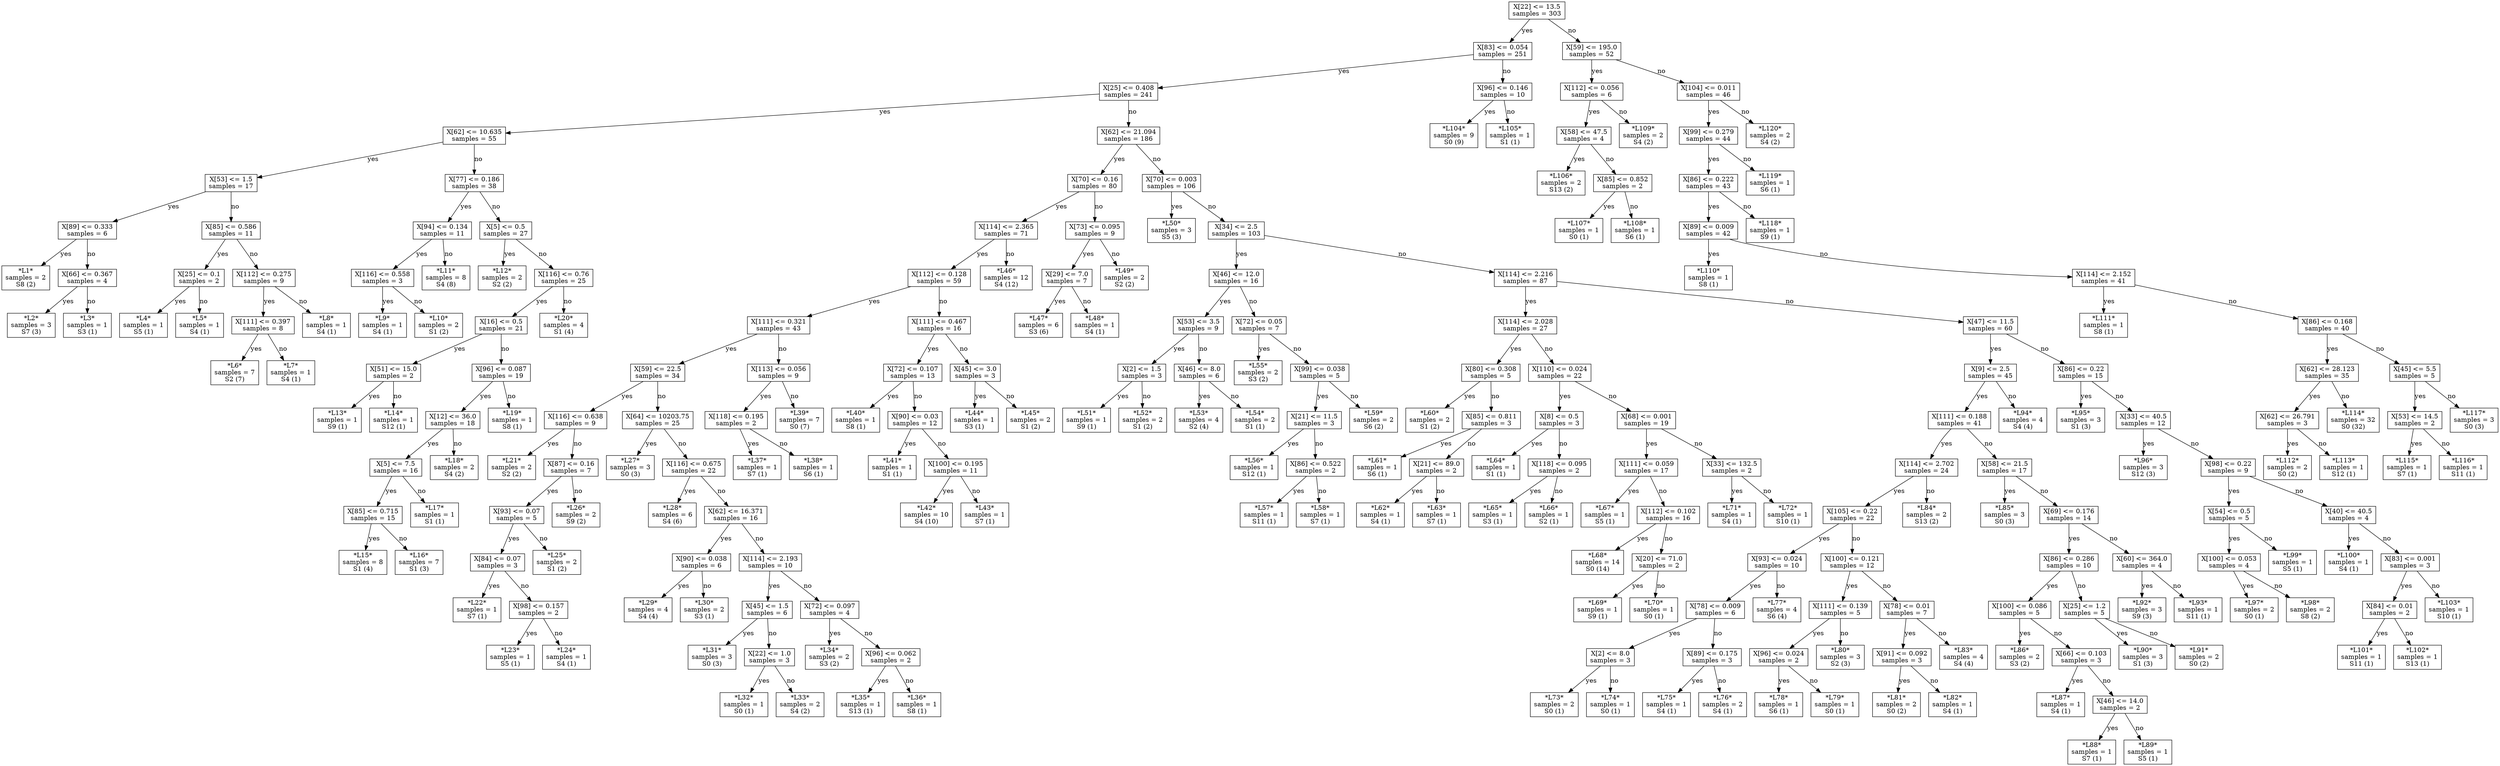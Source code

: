 digraph Tree {
node [shape=box] ;
0 [label="X[22] <= 13.5\nsamples = 303\n"] ;
1 [label="X[83] <= 0.054\nsamples = 251\n"] ;
0 -> 1 [label="yes"];
2 [label="X[25] <= 0.408\nsamples = 241\n"] ;
1 -> 2 [label="yes"];
3 [label="X[62] <= 10.635\nsamples = 55\n"] ;
2 -> 3 [label="yes"];
4 [label="X[53] <= 1.5\nsamples = 17\n"] ;
3 -> 4 [label="yes"];
5 [label="X[89] <= 0.333\nsamples = 6\n"] ;
4 -> 5 [label="yes"];
6 [label="*L1*\nsamples = 2\nS8 (2)\n"] ;
5 -> 6 [label="yes"];
7 [label="X[66] <= 0.367\nsamples = 4\n"] ;
5 -> 7 [label="no"];
8 [label="*L2*\nsamples = 3\nS7 (3)\n"] ;
7 -> 8 [label="yes"];
9 [label="*L3*\nsamples = 1\nS3 (1)\n"] ;
7 -> 9 [label="no"];
10 [label="X[85] <= 0.586\nsamples = 11\n"] ;
4 -> 10 [label="no"];
11 [label="X[25] <= 0.1\nsamples = 2\n"] ;
10 -> 11 [label="yes"];
12 [label="*L4*\nsamples = 1\nS5 (1)\n"] ;
11 -> 12 [label="yes"];
13 [label="*L5*\nsamples = 1\nS4 (1)\n"] ;
11 -> 13 [label="no"];
14 [label="X[112] <= 0.275\nsamples = 9\n"] ;
10 -> 14 [label="no"];
15 [label="X[111] <= 0.397\nsamples = 8\n"] ;
14 -> 15 [label="yes"];
16 [label="*L6*\nsamples = 7\nS2 (7)\n"] ;
15 -> 16 [label="yes"];
17 [label="*L7*\nsamples = 1\nS4 (1)\n"] ;
15 -> 17 [label="no"];
18 [label="*L8*\nsamples = 1\nS4 (1)\n"] ;
14 -> 18 [label="no"];
19 [label="X[77] <= 0.186\nsamples = 38\n"] ;
3 -> 19 [label="no"];
20 [label="X[94] <= 0.134\nsamples = 11\n"] ;
19 -> 20 [label="yes"];
21 [label="X[116] <= 0.558\nsamples = 3\n"] ;
20 -> 21 [label="yes"];
22 [label="*L9*\nsamples = 1\nS4 (1)\n"] ;
21 -> 22 [label="yes"];
23 [label="*L10*\nsamples = 2\nS1 (2)\n"] ;
21 -> 23 [label="no"];
24 [label="*L11*\nsamples = 8\nS4 (8)\n"] ;
20 -> 24 [label="no"];
25 [label="X[5] <= 0.5\nsamples = 27\n"] ;
19 -> 25 [label="no"];
26 [label="*L12*\nsamples = 2\nS2 (2)\n"] ;
25 -> 26 [label="yes"];
27 [label="X[116] <= 0.76\nsamples = 25\n"] ;
25 -> 27 [label="no"];
28 [label="X[16] <= 0.5\nsamples = 21\n"] ;
27 -> 28 [label="yes"];
29 [label="X[51] <= 15.0\nsamples = 2\n"] ;
28 -> 29 [label="yes"];
30 [label="*L13*\nsamples = 1\nS9 (1)\n"] ;
29 -> 30 [label="yes"];
31 [label="*L14*\nsamples = 1\nS12 (1)\n"] ;
29 -> 31 [label="no"];
32 [label="X[96] <= 0.087\nsamples = 19\n"] ;
28 -> 32 [label="no"];
33 [label="X[12] <= 36.0\nsamples = 18\n"] ;
32 -> 33 [label="yes"];
34 [label="X[5] <= 7.5\nsamples = 16\n"] ;
33 -> 34 [label="yes"];
35 [label="X[85] <= 0.715\nsamples = 15\n"] ;
34 -> 35 [label="yes"];
36 [label="*L15*\nsamples = 8\nS1 (4)\n"] ;
35 -> 36 [label="yes"];
37 [label="*L16*\nsamples = 7\nS1 (3)\n"] ;
35 -> 37 [label="no"];
38 [label="*L17*\nsamples = 1\nS1 (1)\n"] ;
34 -> 38 [label="no"];
39 [label="*L18*\nsamples = 2\nS4 (2)\n"] ;
33 -> 39 [label="no"];
40 [label="*L19*\nsamples = 1\nS8 (1)\n"] ;
32 -> 40 [label="no"];
41 [label="*L20*\nsamples = 4\nS1 (4)\n"] ;
27 -> 41 [label="no"];
42 [label="X[62] <= 21.094\nsamples = 186\n"] ;
2 -> 42 [label="no"];
43 [label="X[70] <= 0.16\nsamples = 80\n"] ;
42 -> 43 [label="yes"];
44 [label="X[114] <= 2.365\nsamples = 71\n"] ;
43 -> 44 [label="yes"];
45 [label="X[112] <= 0.128\nsamples = 59\n"] ;
44 -> 45 [label="yes"];
46 [label="X[111] <= 0.321\nsamples = 43\n"] ;
45 -> 46 [label="yes"];
47 [label="X[59] <= 22.5\nsamples = 34\n"] ;
46 -> 47 [label="yes"];
48 [label="X[116] <= 0.638\nsamples = 9\n"] ;
47 -> 48 [label="yes"];
49 [label="*L21*\nsamples = 2\nS2 (2)\n"] ;
48 -> 49 [label="yes"];
50 [label="X[87] <= 0.16\nsamples = 7\n"] ;
48 -> 50 [label="no"];
51 [label="X[93] <= 0.07\nsamples = 5\n"] ;
50 -> 51 [label="yes"];
52 [label="X[84] <= 0.07\nsamples = 3\n"] ;
51 -> 52 [label="yes"];
53 [label="*L22*\nsamples = 1\nS7 (1)\n"] ;
52 -> 53 [label="yes"];
54 [label="X[98] <= 0.157\nsamples = 2\n"] ;
52 -> 54 [label="no"];
55 [label="*L23*\nsamples = 1\nS5 (1)\n"] ;
54 -> 55 [label="yes"];
56 [label="*L24*\nsamples = 1\nS4 (1)\n"] ;
54 -> 56 [label="no"];
57 [label="*L25*\nsamples = 2\nS1 (2)\n"] ;
51 -> 57 [label="no"];
58 [label="*L26*\nsamples = 2\nS9 (2)\n"] ;
50 -> 58 [label="no"];
59 [label="X[64] <= 10203.75\nsamples = 25\n"] ;
47 -> 59 [label="no"];
60 [label="*L27*\nsamples = 3\nS0 (3)\n"] ;
59 -> 60 [label="yes"];
61 [label="X[116] <= 0.675\nsamples = 22\n"] ;
59 -> 61 [label="no"];
62 [label="*L28*\nsamples = 6\nS4 (6)\n"] ;
61 -> 62 [label="yes"];
63 [label="X[62] <= 16.371\nsamples = 16\n"] ;
61 -> 63 [label="no"];
64 [label="X[90] <= 0.038\nsamples = 6\n"] ;
63 -> 64 [label="yes"];
65 [label="*L29*\nsamples = 4\nS4 (4)\n"] ;
64 -> 65 [label="yes"];
66 [label="*L30*\nsamples = 2\nS3 (1)\n"] ;
64 -> 66 [label="no"];
67 [label="X[114] <= 2.193\nsamples = 10\n"] ;
63 -> 67 [label="no"];
68 [label="X[45] <= 1.5\nsamples = 6\n"] ;
67 -> 68 [label="yes"];
69 [label="*L31*\nsamples = 3\nS0 (3)\n"] ;
68 -> 69 [label="yes"];
70 [label="X[22] <= 1.0\nsamples = 3\n"] ;
68 -> 70 [label="no"];
71 [label="*L32*\nsamples = 1\nS0 (1)\n"] ;
70 -> 71 [label="yes"];
72 [label="*L33*\nsamples = 2\nS4 (2)\n"] ;
70 -> 72 [label="no"];
73 [label="X[72] <= 0.097\nsamples = 4\n"] ;
67 -> 73 [label="no"];
74 [label="*L34*\nsamples = 2\nS3 (2)\n"] ;
73 -> 74 [label="yes"];
75 [label="X[96] <= 0.062\nsamples = 2\n"] ;
73 -> 75 [label="no"];
76 [label="*L35*\nsamples = 1\nS13 (1)\n"] ;
75 -> 76 [label="yes"];
77 [label="*L36*\nsamples = 1\nS8 (1)\n"] ;
75 -> 77 [label="no"];
78 [label="X[113] <= 0.056\nsamples = 9\n"] ;
46 -> 78 [label="no"];
79 [label="X[118] <= 0.195\nsamples = 2\n"] ;
78 -> 79 [label="yes"];
80 [label="*L37*\nsamples = 1\nS7 (1)\n"] ;
79 -> 80 [label="yes"];
81 [label="*L38*\nsamples = 1\nS6 (1)\n"] ;
79 -> 81 [label="no"];
82 [label="*L39*\nsamples = 7\nS0 (7)\n"] ;
78 -> 82 [label="no"];
83 [label="X[111] <= 0.467\nsamples = 16\n"] ;
45 -> 83 [label="no"];
84 [label="X[72] <= 0.107\nsamples = 13\n"] ;
83 -> 84 [label="yes"];
85 [label="*L40*\nsamples = 1\nS8 (1)\n"] ;
84 -> 85 [label="yes"];
86 [label="X[90] <= 0.03\nsamples = 12\n"] ;
84 -> 86 [label="no"];
87 [label="*L41*\nsamples = 1\nS1 (1)\n"] ;
86 -> 87 [label="yes"];
88 [label="X[100] <= 0.195\nsamples = 11\n"] ;
86 -> 88 [label="no"];
89 [label="*L42*\nsamples = 10\nS4 (10)\n"] ;
88 -> 89 [label="yes"];
90 [label="*L43*\nsamples = 1\nS7 (1)\n"] ;
88 -> 90 [label="no"];
91 [label="X[45] <= 3.0\nsamples = 3\n"] ;
83 -> 91 [label="no"];
92 [label="*L44*\nsamples = 1\nS3 (1)\n"] ;
91 -> 92 [label="yes"];
93 [label="*L45*\nsamples = 2\nS1 (2)\n"] ;
91 -> 93 [label="no"];
94 [label="*L46*\nsamples = 12\nS4 (12)\n"] ;
44 -> 94 [label="no"];
95 [label="X[73] <= 0.095\nsamples = 9\n"] ;
43 -> 95 [label="no"];
96 [label="X[29] <= 7.0\nsamples = 7\n"] ;
95 -> 96 [label="yes"];
97 [label="*L47*\nsamples = 6\nS3 (6)\n"] ;
96 -> 97 [label="yes"];
98 [label="*L48*\nsamples = 1\nS4 (1)\n"] ;
96 -> 98 [label="no"];
99 [label="*L49*\nsamples = 2\nS2 (2)\n"] ;
95 -> 99 [label="no"];
100 [label="X[70] <= 0.003\nsamples = 106\n"] ;
42 -> 100 [label="no"];
101 [label="*L50*\nsamples = 3\nS5 (3)\n"] ;
100 -> 101 [label="yes"];
102 [label="X[34] <= 2.5\nsamples = 103\n"] ;
100 -> 102 [label="no"];
103 [label="X[46] <= 12.0\nsamples = 16\n"] ;
102 -> 103 [label="yes"];
104 [label="X[53] <= 3.5\nsamples = 9\n"] ;
103 -> 104 [label="yes"];
105 [label="X[2] <= 1.5\nsamples = 3\n"] ;
104 -> 105 [label="yes"];
106 [label="*L51*\nsamples = 1\nS9 (1)\n"] ;
105 -> 106 [label="yes"];
107 [label="*L52*\nsamples = 2\nS1 (2)\n"] ;
105 -> 107 [label="no"];
108 [label="X[46] <= 8.0\nsamples = 6\n"] ;
104 -> 108 [label="no"];
109 [label="*L53*\nsamples = 4\nS2 (4)\n"] ;
108 -> 109 [label="yes"];
110 [label="*L54*\nsamples = 2\nS1 (1)\n"] ;
108 -> 110 [label="no"];
111 [label="X[72] <= 0.05\nsamples = 7\n"] ;
103 -> 111 [label="no"];
112 [label="*L55*\nsamples = 2\nS3 (2)\n"] ;
111 -> 112 [label="yes"];
113 [label="X[99] <= 0.038\nsamples = 5\n"] ;
111 -> 113 [label="no"];
114 [label="X[21] <= 11.5\nsamples = 3\n"] ;
113 -> 114 [label="yes"];
115 [label="*L56*\nsamples = 1\nS12 (1)\n"] ;
114 -> 115 [label="yes"];
116 [label="X[86] <= 0.522\nsamples = 2\n"] ;
114 -> 116 [label="no"];
117 [label="*L57*\nsamples = 1\nS11 (1)\n"] ;
116 -> 117 [label="yes"];
118 [label="*L58*\nsamples = 1\nS7 (1)\n"] ;
116 -> 118 [label="no"];
119 [label="*L59*\nsamples = 2\nS6 (2)\n"] ;
113 -> 119 [label="no"];
120 [label="X[114] <= 2.216\nsamples = 87\n"] ;
102 -> 120 [label="no"];
121 [label="X[114] <= 2.028\nsamples = 27\n"] ;
120 -> 121 [label="yes"];
122 [label="X[80] <= 0.308\nsamples = 5\n"] ;
121 -> 122 [label="yes"];
123 [label="*L60*\nsamples = 2\nS1 (2)\n"] ;
122 -> 123 [label="yes"];
124 [label="X[85] <= 0.811\nsamples = 3\n"] ;
122 -> 124 [label="no"];
125 [label="*L61*\nsamples = 1\nS6 (1)\n"] ;
124 -> 125 [label="yes"];
126 [label="X[21] <= 89.0\nsamples = 2\n"] ;
124 -> 126 [label="no"];
127 [label="*L62*\nsamples = 1\nS4 (1)\n"] ;
126 -> 127 [label="yes"];
128 [label="*L63*\nsamples = 1\nS7 (1)\n"] ;
126 -> 128 [label="no"];
129 [label="X[110] <= 0.024\nsamples = 22\n"] ;
121 -> 129 [label="no"];
130 [label="X[8] <= 0.5\nsamples = 3\n"] ;
129 -> 130 [label="yes"];
131 [label="*L64*\nsamples = 1\nS1 (1)\n"] ;
130 -> 131 [label="yes"];
132 [label="X[118] <= 0.095\nsamples = 2\n"] ;
130 -> 132 [label="no"];
133 [label="*L65*\nsamples = 1\nS3 (1)\n"] ;
132 -> 133 [label="yes"];
134 [label="*L66*\nsamples = 1\nS2 (1)\n"] ;
132 -> 134 [label="no"];
135 [label="X[68] <= 0.001\nsamples = 19\n"] ;
129 -> 135 [label="no"];
136 [label="X[111] <= 0.059\nsamples = 17\n"] ;
135 -> 136 [label="yes"];
137 [label="*L67*\nsamples = 1\nS5 (1)\n"] ;
136 -> 137 [label="yes"];
138 [label="X[112] <= 0.102\nsamples = 16\n"] ;
136 -> 138 [label="no"];
139 [label="*L68*\nsamples = 14\nS0 (14)\n"] ;
138 -> 139 [label="yes"];
140 [label="X[20] <= 71.0\nsamples = 2\n"] ;
138 -> 140 [label="no"];
141 [label="*L69*\nsamples = 1\nS9 (1)\n"] ;
140 -> 141 [label="yes"];
142 [label="*L70*\nsamples = 1\nS0 (1)\n"] ;
140 -> 142 [label="no"];
143 [label="X[33] <= 132.5\nsamples = 2\n"] ;
135 -> 143 [label="no"];
144 [label="*L71*\nsamples = 1\nS4 (1)\n"] ;
143 -> 144 [label="yes"];
145 [label="*L72*\nsamples = 1\nS10 (1)\n"] ;
143 -> 145 [label="no"];
146 [label="X[47] <= 11.5\nsamples = 60\n"] ;
120 -> 146 [label="no"];
147 [label="X[9] <= 2.5\nsamples = 45\n"] ;
146 -> 147 [label="yes"];
148 [label="X[111] <= 0.188\nsamples = 41\n"] ;
147 -> 148 [label="yes"];
149 [label="X[114] <= 2.702\nsamples = 24\n"] ;
148 -> 149 [label="yes"];
150 [label="X[105] <= 0.22\nsamples = 22\n"] ;
149 -> 150 [label="yes"];
151 [label="X[93] <= 0.024\nsamples = 10\n"] ;
150 -> 151 [label="yes"];
152 [label="X[78] <= 0.009\nsamples = 6\n"] ;
151 -> 152 [label="yes"];
153 [label="X[2] <= 8.0\nsamples = 3\n"] ;
152 -> 153 [label="yes"];
154 [label="*L73*\nsamples = 2\nS0 (1)\n"] ;
153 -> 154 [label="yes"];
155 [label="*L74*\nsamples = 1\nS0 (1)\n"] ;
153 -> 155 [label="no"];
156 [label="X[89] <= 0.175\nsamples = 3\n"] ;
152 -> 156 [label="no"];
157 [label="*L75*\nsamples = 1\nS4 (1)\n"] ;
156 -> 157 [label="yes"];
158 [label="*L76*\nsamples = 2\nS4 (1)\n"] ;
156 -> 158 [label="no"];
159 [label="*L77*\nsamples = 4\nS6 (4)\n"] ;
151 -> 159 [label="no"];
160 [label="X[100] <= 0.121\nsamples = 12\n"] ;
150 -> 160 [label="no"];
161 [label="X[111] <= 0.139\nsamples = 5\n"] ;
160 -> 161 [label="yes"];
162 [label="X[96] <= 0.024\nsamples = 2\n"] ;
161 -> 162 [label="yes"];
163 [label="*L78*\nsamples = 1\nS6 (1)\n"] ;
162 -> 163 [label="yes"];
164 [label="*L79*\nsamples = 1\nS0 (1)\n"] ;
162 -> 164 [label="no"];
165 [label="*L80*\nsamples = 3\nS2 (3)\n"] ;
161 -> 165 [label="no"];
166 [label="X[78] <= 0.01\nsamples = 7\n"] ;
160 -> 166 [label="no"];
167 [label="X[91] <= 0.092\nsamples = 3\n"] ;
166 -> 167 [label="yes"];
168 [label="*L81*\nsamples = 2\nS0 (2)\n"] ;
167 -> 168 [label="yes"];
169 [label="*L82*\nsamples = 1\nS4 (1)\n"] ;
167 -> 169 [label="no"];
170 [label="*L83*\nsamples = 4\nS4 (4)\n"] ;
166 -> 170 [label="no"];
171 [label="*L84*\nsamples = 2\nS13 (2)\n"] ;
149 -> 171 [label="no"];
172 [label="X[58] <= 21.5\nsamples = 17\n"] ;
148 -> 172 [label="no"];
173 [label="*L85*\nsamples = 3\nS0 (3)\n"] ;
172 -> 173 [label="yes"];
174 [label="X[69] <= 0.176\nsamples = 14\n"] ;
172 -> 174 [label="no"];
175 [label="X[86] <= 0.286\nsamples = 10\n"] ;
174 -> 175 [label="yes"];
176 [label="X[100] <= 0.086\nsamples = 5\n"] ;
175 -> 176 [label="yes"];
177 [label="*L86*\nsamples = 2\nS3 (2)\n"] ;
176 -> 177 [label="yes"];
178 [label="X[66] <= 0.103\nsamples = 3\n"] ;
176 -> 178 [label="no"];
179 [label="*L87*\nsamples = 1\nS4 (1)\n"] ;
178 -> 179 [label="yes"];
180 [label="X[46] <= 14.0\nsamples = 2\n"] ;
178 -> 180 [label="no"];
181 [label="*L88*\nsamples = 1\nS7 (1)\n"] ;
180 -> 181 [label="yes"];
182 [label="*L89*\nsamples = 1\nS5 (1)\n"] ;
180 -> 182 [label="no"];
183 [label="X[25] <= 1.2\nsamples = 5\n"] ;
175 -> 183 [label="no"];
184 [label="*L90*\nsamples = 3\nS1 (3)\n"] ;
183 -> 184 [label="yes"];
185 [label="*L91*\nsamples = 2\nS0 (2)\n"] ;
183 -> 185 [label="no"];
186 [label="X[60] <= 364.0\nsamples = 4\n"] ;
174 -> 186 [label="no"];
187 [label="*L92*\nsamples = 3\nS9 (3)\n"] ;
186 -> 187 [label="yes"];
188 [label="*L93*\nsamples = 1\nS11 (1)\n"] ;
186 -> 188 [label="no"];
189 [label="*L94*\nsamples = 4\nS4 (4)\n"] ;
147 -> 189 [label="no"];
190 [label="X[86] <= 0.22\nsamples = 15\n"] ;
146 -> 190 [label="no"];
191 [label="*L95*\nsamples = 3\nS1 (3)\n"] ;
190 -> 191 [label="yes"];
192 [label="X[33] <= 40.5\nsamples = 12\n"] ;
190 -> 192 [label="no"];
193 [label="*L96*\nsamples = 3\nS12 (3)\n"] ;
192 -> 193 [label="yes"];
194 [label="X[98] <= 0.22\nsamples = 9\n"] ;
192 -> 194 [label="no"];
195 [label="X[54] <= 0.5\nsamples = 5\n"] ;
194 -> 195 [label="yes"];
196 [label="X[100] <= 0.053\nsamples = 4\n"] ;
195 -> 196 [label="yes"];
197 [label="*L97*\nsamples = 2\nS0 (1)\n"] ;
196 -> 197 [label="yes"];
198 [label="*L98*\nsamples = 2\nS8 (2)\n"] ;
196 -> 198 [label="no"];
199 [label="*L99*\nsamples = 1\nS5 (1)\n"] ;
195 -> 199 [label="no"];
200 [label="X[40] <= 40.5\nsamples = 4\n"] ;
194 -> 200 [label="no"];
201 [label="*L100*\nsamples = 1\nS4 (1)\n"] ;
200 -> 201 [label="yes"];
202 [label="X[83] <= 0.001\nsamples = 3\n"] ;
200 -> 202 [label="no"];
203 [label="X[84] <= 0.01\nsamples = 2\n"] ;
202 -> 203 [label="yes"];
204 [label="*L101*\nsamples = 1\nS11 (1)\n"] ;
203 -> 204 [label="yes"];
205 [label="*L102*\nsamples = 1\nS13 (1)\n"] ;
203 -> 205 [label="no"];
206 [label="*L103*\nsamples = 1\nS10 (1)\n"] ;
202 -> 206 [label="no"];
207 [label="X[96] <= 0.146\nsamples = 10\n"] ;
1 -> 207 [label="no"];
208 [label="*L104*\nsamples = 9\nS0 (9)\n"] ;
207 -> 208 [label="yes"];
209 [label="*L105*\nsamples = 1\nS1 (1)\n"] ;
207 -> 209 [label="no"];
210 [label="X[59] <= 195.0\nsamples = 52\n"] ;
0 -> 210 [label="no"];
211 [label="X[112] <= 0.056\nsamples = 6\n"] ;
210 -> 211 [label="yes"];
212 [label="X[58] <= 47.5\nsamples = 4\n"] ;
211 -> 212 [label="yes"];
213 [label="*L106*\nsamples = 2\nS13 (2)\n"] ;
212 -> 213 [label="yes"];
214 [label="X[85] <= 0.852\nsamples = 2\n"] ;
212 -> 214 [label="no"];
215 [label="*L107*\nsamples = 1\nS0 (1)\n"] ;
214 -> 215 [label="yes"];
216 [label="*L108*\nsamples = 1\nS6 (1)\n"] ;
214 -> 216 [label="no"];
217 [label="*L109*\nsamples = 2\nS4 (2)\n"] ;
211 -> 217 [label="no"];
218 [label="X[104] <= 0.011\nsamples = 46\n"] ;
210 -> 218 [label="no"];
219 [label="X[99] <= 0.279\nsamples = 44\n"] ;
218 -> 219 [label="yes"];
220 [label="X[86] <= 0.222\nsamples = 43\n"] ;
219 -> 220 [label="yes"];
221 [label="X[89] <= 0.009\nsamples = 42\n"] ;
220 -> 221 [label="yes"];
222 [label="*L110*\nsamples = 1\nS8 (1)\n"] ;
221 -> 222 [label="yes"];
223 [label="X[114] <= 2.152\nsamples = 41\n"] ;
221 -> 223 [label="no"];
224 [label="*L111*\nsamples = 1\nS8 (1)\n"] ;
223 -> 224 [label="yes"];
225 [label="X[86] <= 0.168\nsamples = 40\n"] ;
223 -> 225 [label="no"];
226 [label="X[62] <= 28.123\nsamples = 35\n"] ;
225 -> 226 [label="yes"];
227 [label="X[62] <= 26.791\nsamples = 3\n"] ;
226 -> 227 [label="yes"];
228 [label="*L112*\nsamples = 2\nS0 (2)\n"] ;
227 -> 228 [label="yes"];
229 [label="*L113*\nsamples = 1\nS12 (1)\n"] ;
227 -> 229 [label="no"];
230 [label="*L114*\nsamples = 32\nS0 (32)\n"] ;
226 -> 230 [label="no"];
231 [label="X[45] <= 5.5\nsamples = 5\n"] ;
225 -> 231 [label="no"];
232 [label="X[53] <= 14.5\nsamples = 2\n"] ;
231 -> 232 [label="yes"];
233 [label="*L115*\nsamples = 1\nS7 (1)\n"] ;
232 -> 233 [label="yes"];
234 [label="*L116*\nsamples = 1\nS11 (1)\n"] ;
232 -> 234 [label="no"];
235 [label="*L117*\nsamples = 3\nS0 (3)\n"] ;
231 -> 235 [label="no"];
236 [label="*L118*\nsamples = 1\nS9 (1)\n"] ;
220 -> 236 [label="no"];
237 [label="*L119*\nsamples = 1\nS6 (1)\n"] ;
219 -> 237 [label="no"];
238 [label="*L120*\nsamples = 2\nS4 (2)\n"] ;
218 -> 238 [label="no"];
}

